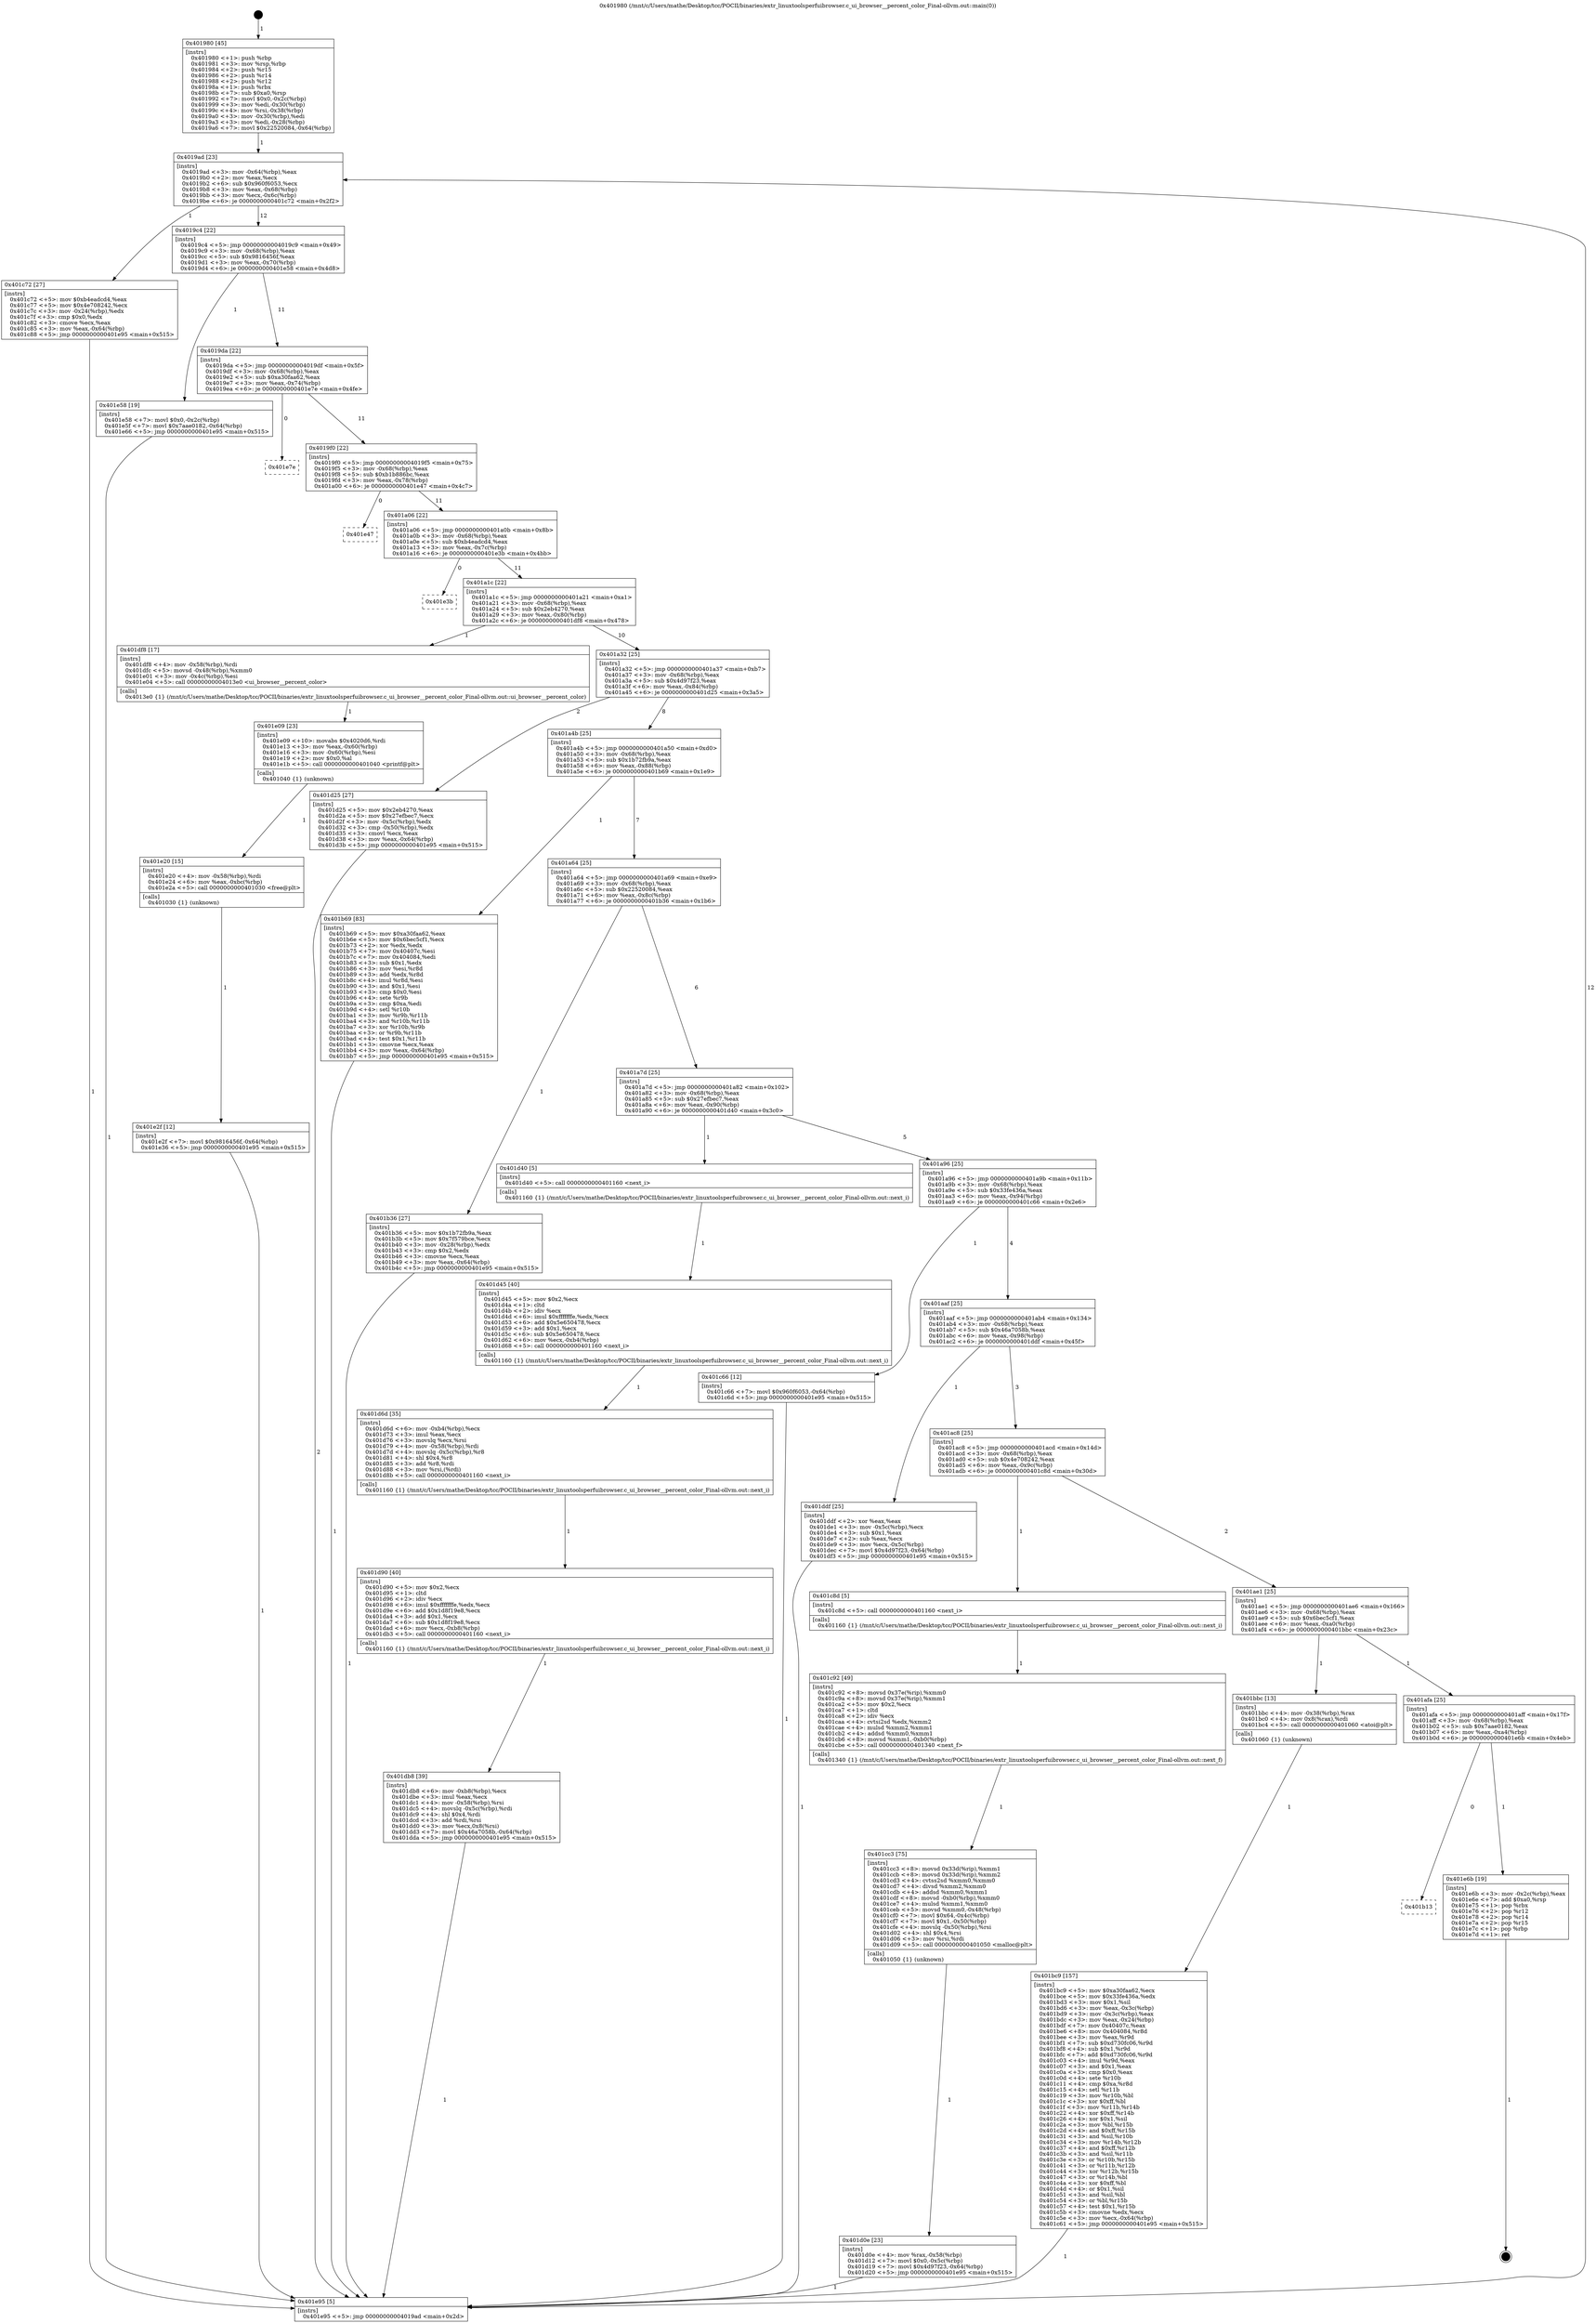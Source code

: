 digraph "0x401980" {
  label = "0x401980 (/mnt/c/Users/mathe/Desktop/tcc/POCII/binaries/extr_linuxtoolsperfuibrowser.c_ui_browser__percent_color_Final-ollvm.out::main(0))"
  labelloc = "t"
  node[shape=record]

  Entry [label="",width=0.3,height=0.3,shape=circle,fillcolor=black,style=filled]
  "0x4019ad" [label="{
     0x4019ad [23]\l
     | [instrs]\l
     &nbsp;&nbsp;0x4019ad \<+3\>: mov -0x64(%rbp),%eax\l
     &nbsp;&nbsp;0x4019b0 \<+2\>: mov %eax,%ecx\l
     &nbsp;&nbsp;0x4019b2 \<+6\>: sub $0x960f6053,%ecx\l
     &nbsp;&nbsp;0x4019b8 \<+3\>: mov %eax,-0x68(%rbp)\l
     &nbsp;&nbsp;0x4019bb \<+3\>: mov %ecx,-0x6c(%rbp)\l
     &nbsp;&nbsp;0x4019be \<+6\>: je 0000000000401c72 \<main+0x2f2\>\l
  }"]
  "0x401c72" [label="{
     0x401c72 [27]\l
     | [instrs]\l
     &nbsp;&nbsp;0x401c72 \<+5\>: mov $0xb4eadcd4,%eax\l
     &nbsp;&nbsp;0x401c77 \<+5\>: mov $0x4e708242,%ecx\l
     &nbsp;&nbsp;0x401c7c \<+3\>: mov -0x24(%rbp),%edx\l
     &nbsp;&nbsp;0x401c7f \<+3\>: cmp $0x0,%edx\l
     &nbsp;&nbsp;0x401c82 \<+3\>: cmove %ecx,%eax\l
     &nbsp;&nbsp;0x401c85 \<+3\>: mov %eax,-0x64(%rbp)\l
     &nbsp;&nbsp;0x401c88 \<+5\>: jmp 0000000000401e95 \<main+0x515\>\l
  }"]
  "0x4019c4" [label="{
     0x4019c4 [22]\l
     | [instrs]\l
     &nbsp;&nbsp;0x4019c4 \<+5\>: jmp 00000000004019c9 \<main+0x49\>\l
     &nbsp;&nbsp;0x4019c9 \<+3\>: mov -0x68(%rbp),%eax\l
     &nbsp;&nbsp;0x4019cc \<+5\>: sub $0x9816456f,%eax\l
     &nbsp;&nbsp;0x4019d1 \<+3\>: mov %eax,-0x70(%rbp)\l
     &nbsp;&nbsp;0x4019d4 \<+6\>: je 0000000000401e58 \<main+0x4d8\>\l
  }"]
  Exit [label="",width=0.3,height=0.3,shape=circle,fillcolor=black,style=filled,peripheries=2]
  "0x401e58" [label="{
     0x401e58 [19]\l
     | [instrs]\l
     &nbsp;&nbsp;0x401e58 \<+7\>: movl $0x0,-0x2c(%rbp)\l
     &nbsp;&nbsp;0x401e5f \<+7\>: movl $0x7aae0182,-0x64(%rbp)\l
     &nbsp;&nbsp;0x401e66 \<+5\>: jmp 0000000000401e95 \<main+0x515\>\l
  }"]
  "0x4019da" [label="{
     0x4019da [22]\l
     | [instrs]\l
     &nbsp;&nbsp;0x4019da \<+5\>: jmp 00000000004019df \<main+0x5f\>\l
     &nbsp;&nbsp;0x4019df \<+3\>: mov -0x68(%rbp),%eax\l
     &nbsp;&nbsp;0x4019e2 \<+5\>: sub $0xa30faa62,%eax\l
     &nbsp;&nbsp;0x4019e7 \<+3\>: mov %eax,-0x74(%rbp)\l
     &nbsp;&nbsp;0x4019ea \<+6\>: je 0000000000401e7e \<main+0x4fe\>\l
  }"]
  "0x401b13" [label="{
     0x401b13\l
  }", style=dashed]
  "0x401e7e" [label="{
     0x401e7e\l
  }", style=dashed]
  "0x4019f0" [label="{
     0x4019f0 [22]\l
     | [instrs]\l
     &nbsp;&nbsp;0x4019f0 \<+5\>: jmp 00000000004019f5 \<main+0x75\>\l
     &nbsp;&nbsp;0x4019f5 \<+3\>: mov -0x68(%rbp),%eax\l
     &nbsp;&nbsp;0x4019f8 \<+5\>: sub $0xb1b886bc,%eax\l
     &nbsp;&nbsp;0x4019fd \<+3\>: mov %eax,-0x78(%rbp)\l
     &nbsp;&nbsp;0x401a00 \<+6\>: je 0000000000401e47 \<main+0x4c7\>\l
  }"]
  "0x401e6b" [label="{
     0x401e6b [19]\l
     | [instrs]\l
     &nbsp;&nbsp;0x401e6b \<+3\>: mov -0x2c(%rbp),%eax\l
     &nbsp;&nbsp;0x401e6e \<+7\>: add $0xa0,%rsp\l
     &nbsp;&nbsp;0x401e75 \<+1\>: pop %rbx\l
     &nbsp;&nbsp;0x401e76 \<+2\>: pop %r12\l
     &nbsp;&nbsp;0x401e78 \<+2\>: pop %r14\l
     &nbsp;&nbsp;0x401e7a \<+2\>: pop %r15\l
     &nbsp;&nbsp;0x401e7c \<+1\>: pop %rbp\l
     &nbsp;&nbsp;0x401e7d \<+1\>: ret\l
  }"]
  "0x401e47" [label="{
     0x401e47\l
  }", style=dashed]
  "0x401a06" [label="{
     0x401a06 [22]\l
     | [instrs]\l
     &nbsp;&nbsp;0x401a06 \<+5\>: jmp 0000000000401a0b \<main+0x8b\>\l
     &nbsp;&nbsp;0x401a0b \<+3\>: mov -0x68(%rbp),%eax\l
     &nbsp;&nbsp;0x401a0e \<+5\>: sub $0xb4eadcd4,%eax\l
     &nbsp;&nbsp;0x401a13 \<+3\>: mov %eax,-0x7c(%rbp)\l
     &nbsp;&nbsp;0x401a16 \<+6\>: je 0000000000401e3b \<main+0x4bb\>\l
  }"]
  "0x401e2f" [label="{
     0x401e2f [12]\l
     | [instrs]\l
     &nbsp;&nbsp;0x401e2f \<+7\>: movl $0x9816456f,-0x64(%rbp)\l
     &nbsp;&nbsp;0x401e36 \<+5\>: jmp 0000000000401e95 \<main+0x515\>\l
  }"]
  "0x401e3b" [label="{
     0x401e3b\l
  }", style=dashed]
  "0x401a1c" [label="{
     0x401a1c [22]\l
     | [instrs]\l
     &nbsp;&nbsp;0x401a1c \<+5\>: jmp 0000000000401a21 \<main+0xa1\>\l
     &nbsp;&nbsp;0x401a21 \<+3\>: mov -0x68(%rbp),%eax\l
     &nbsp;&nbsp;0x401a24 \<+5\>: sub $0x2eb4270,%eax\l
     &nbsp;&nbsp;0x401a29 \<+3\>: mov %eax,-0x80(%rbp)\l
     &nbsp;&nbsp;0x401a2c \<+6\>: je 0000000000401df8 \<main+0x478\>\l
  }"]
  "0x401e20" [label="{
     0x401e20 [15]\l
     | [instrs]\l
     &nbsp;&nbsp;0x401e20 \<+4\>: mov -0x58(%rbp),%rdi\l
     &nbsp;&nbsp;0x401e24 \<+6\>: mov %eax,-0xbc(%rbp)\l
     &nbsp;&nbsp;0x401e2a \<+5\>: call 0000000000401030 \<free@plt\>\l
     | [calls]\l
     &nbsp;&nbsp;0x401030 \{1\} (unknown)\l
  }"]
  "0x401df8" [label="{
     0x401df8 [17]\l
     | [instrs]\l
     &nbsp;&nbsp;0x401df8 \<+4\>: mov -0x58(%rbp),%rdi\l
     &nbsp;&nbsp;0x401dfc \<+5\>: movsd -0x48(%rbp),%xmm0\l
     &nbsp;&nbsp;0x401e01 \<+3\>: mov -0x4c(%rbp),%esi\l
     &nbsp;&nbsp;0x401e04 \<+5\>: call 00000000004013e0 \<ui_browser__percent_color\>\l
     | [calls]\l
     &nbsp;&nbsp;0x4013e0 \{1\} (/mnt/c/Users/mathe/Desktop/tcc/POCII/binaries/extr_linuxtoolsperfuibrowser.c_ui_browser__percent_color_Final-ollvm.out::ui_browser__percent_color)\l
  }"]
  "0x401a32" [label="{
     0x401a32 [25]\l
     | [instrs]\l
     &nbsp;&nbsp;0x401a32 \<+5\>: jmp 0000000000401a37 \<main+0xb7\>\l
     &nbsp;&nbsp;0x401a37 \<+3\>: mov -0x68(%rbp),%eax\l
     &nbsp;&nbsp;0x401a3a \<+5\>: sub $0x4d97f23,%eax\l
     &nbsp;&nbsp;0x401a3f \<+6\>: mov %eax,-0x84(%rbp)\l
     &nbsp;&nbsp;0x401a45 \<+6\>: je 0000000000401d25 \<main+0x3a5\>\l
  }"]
  "0x401e09" [label="{
     0x401e09 [23]\l
     | [instrs]\l
     &nbsp;&nbsp;0x401e09 \<+10\>: movabs $0x4020d6,%rdi\l
     &nbsp;&nbsp;0x401e13 \<+3\>: mov %eax,-0x60(%rbp)\l
     &nbsp;&nbsp;0x401e16 \<+3\>: mov -0x60(%rbp),%esi\l
     &nbsp;&nbsp;0x401e19 \<+2\>: mov $0x0,%al\l
     &nbsp;&nbsp;0x401e1b \<+5\>: call 0000000000401040 \<printf@plt\>\l
     | [calls]\l
     &nbsp;&nbsp;0x401040 \{1\} (unknown)\l
  }"]
  "0x401d25" [label="{
     0x401d25 [27]\l
     | [instrs]\l
     &nbsp;&nbsp;0x401d25 \<+5\>: mov $0x2eb4270,%eax\l
     &nbsp;&nbsp;0x401d2a \<+5\>: mov $0x27efbec7,%ecx\l
     &nbsp;&nbsp;0x401d2f \<+3\>: mov -0x5c(%rbp),%edx\l
     &nbsp;&nbsp;0x401d32 \<+3\>: cmp -0x50(%rbp),%edx\l
     &nbsp;&nbsp;0x401d35 \<+3\>: cmovl %ecx,%eax\l
     &nbsp;&nbsp;0x401d38 \<+3\>: mov %eax,-0x64(%rbp)\l
     &nbsp;&nbsp;0x401d3b \<+5\>: jmp 0000000000401e95 \<main+0x515\>\l
  }"]
  "0x401a4b" [label="{
     0x401a4b [25]\l
     | [instrs]\l
     &nbsp;&nbsp;0x401a4b \<+5\>: jmp 0000000000401a50 \<main+0xd0\>\l
     &nbsp;&nbsp;0x401a50 \<+3\>: mov -0x68(%rbp),%eax\l
     &nbsp;&nbsp;0x401a53 \<+5\>: sub $0x1b72fb9a,%eax\l
     &nbsp;&nbsp;0x401a58 \<+6\>: mov %eax,-0x88(%rbp)\l
     &nbsp;&nbsp;0x401a5e \<+6\>: je 0000000000401b69 \<main+0x1e9\>\l
  }"]
  "0x401db8" [label="{
     0x401db8 [39]\l
     | [instrs]\l
     &nbsp;&nbsp;0x401db8 \<+6\>: mov -0xb8(%rbp),%ecx\l
     &nbsp;&nbsp;0x401dbe \<+3\>: imul %eax,%ecx\l
     &nbsp;&nbsp;0x401dc1 \<+4\>: mov -0x58(%rbp),%rsi\l
     &nbsp;&nbsp;0x401dc5 \<+4\>: movslq -0x5c(%rbp),%rdi\l
     &nbsp;&nbsp;0x401dc9 \<+4\>: shl $0x4,%rdi\l
     &nbsp;&nbsp;0x401dcd \<+3\>: add %rdi,%rsi\l
     &nbsp;&nbsp;0x401dd0 \<+3\>: mov %ecx,0x8(%rsi)\l
     &nbsp;&nbsp;0x401dd3 \<+7\>: movl $0x46a7058b,-0x64(%rbp)\l
     &nbsp;&nbsp;0x401dda \<+5\>: jmp 0000000000401e95 \<main+0x515\>\l
  }"]
  "0x401b69" [label="{
     0x401b69 [83]\l
     | [instrs]\l
     &nbsp;&nbsp;0x401b69 \<+5\>: mov $0xa30faa62,%eax\l
     &nbsp;&nbsp;0x401b6e \<+5\>: mov $0x6bec5cf1,%ecx\l
     &nbsp;&nbsp;0x401b73 \<+2\>: xor %edx,%edx\l
     &nbsp;&nbsp;0x401b75 \<+7\>: mov 0x40407c,%esi\l
     &nbsp;&nbsp;0x401b7c \<+7\>: mov 0x404084,%edi\l
     &nbsp;&nbsp;0x401b83 \<+3\>: sub $0x1,%edx\l
     &nbsp;&nbsp;0x401b86 \<+3\>: mov %esi,%r8d\l
     &nbsp;&nbsp;0x401b89 \<+3\>: add %edx,%r8d\l
     &nbsp;&nbsp;0x401b8c \<+4\>: imul %r8d,%esi\l
     &nbsp;&nbsp;0x401b90 \<+3\>: and $0x1,%esi\l
     &nbsp;&nbsp;0x401b93 \<+3\>: cmp $0x0,%esi\l
     &nbsp;&nbsp;0x401b96 \<+4\>: sete %r9b\l
     &nbsp;&nbsp;0x401b9a \<+3\>: cmp $0xa,%edi\l
     &nbsp;&nbsp;0x401b9d \<+4\>: setl %r10b\l
     &nbsp;&nbsp;0x401ba1 \<+3\>: mov %r9b,%r11b\l
     &nbsp;&nbsp;0x401ba4 \<+3\>: and %r10b,%r11b\l
     &nbsp;&nbsp;0x401ba7 \<+3\>: xor %r10b,%r9b\l
     &nbsp;&nbsp;0x401baa \<+3\>: or %r9b,%r11b\l
     &nbsp;&nbsp;0x401bad \<+4\>: test $0x1,%r11b\l
     &nbsp;&nbsp;0x401bb1 \<+3\>: cmovne %ecx,%eax\l
     &nbsp;&nbsp;0x401bb4 \<+3\>: mov %eax,-0x64(%rbp)\l
     &nbsp;&nbsp;0x401bb7 \<+5\>: jmp 0000000000401e95 \<main+0x515\>\l
  }"]
  "0x401a64" [label="{
     0x401a64 [25]\l
     | [instrs]\l
     &nbsp;&nbsp;0x401a64 \<+5\>: jmp 0000000000401a69 \<main+0xe9\>\l
     &nbsp;&nbsp;0x401a69 \<+3\>: mov -0x68(%rbp),%eax\l
     &nbsp;&nbsp;0x401a6c \<+5\>: sub $0x22520084,%eax\l
     &nbsp;&nbsp;0x401a71 \<+6\>: mov %eax,-0x8c(%rbp)\l
     &nbsp;&nbsp;0x401a77 \<+6\>: je 0000000000401b36 \<main+0x1b6\>\l
  }"]
  "0x401d90" [label="{
     0x401d90 [40]\l
     | [instrs]\l
     &nbsp;&nbsp;0x401d90 \<+5\>: mov $0x2,%ecx\l
     &nbsp;&nbsp;0x401d95 \<+1\>: cltd\l
     &nbsp;&nbsp;0x401d96 \<+2\>: idiv %ecx\l
     &nbsp;&nbsp;0x401d98 \<+6\>: imul $0xfffffffe,%edx,%ecx\l
     &nbsp;&nbsp;0x401d9e \<+6\>: add $0x1d8f19e8,%ecx\l
     &nbsp;&nbsp;0x401da4 \<+3\>: add $0x1,%ecx\l
     &nbsp;&nbsp;0x401da7 \<+6\>: sub $0x1d8f19e8,%ecx\l
     &nbsp;&nbsp;0x401dad \<+6\>: mov %ecx,-0xb8(%rbp)\l
     &nbsp;&nbsp;0x401db3 \<+5\>: call 0000000000401160 \<next_i\>\l
     | [calls]\l
     &nbsp;&nbsp;0x401160 \{1\} (/mnt/c/Users/mathe/Desktop/tcc/POCII/binaries/extr_linuxtoolsperfuibrowser.c_ui_browser__percent_color_Final-ollvm.out::next_i)\l
  }"]
  "0x401b36" [label="{
     0x401b36 [27]\l
     | [instrs]\l
     &nbsp;&nbsp;0x401b36 \<+5\>: mov $0x1b72fb9a,%eax\l
     &nbsp;&nbsp;0x401b3b \<+5\>: mov $0x7f579bce,%ecx\l
     &nbsp;&nbsp;0x401b40 \<+3\>: mov -0x28(%rbp),%edx\l
     &nbsp;&nbsp;0x401b43 \<+3\>: cmp $0x2,%edx\l
     &nbsp;&nbsp;0x401b46 \<+3\>: cmovne %ecx,%eax\l
     &nbsp;&nbsp;0x401b49 \<+3\>: mov %eax,-0x64(%rbp)\l
     &nbsp;&nbsp;0x401b4c \<+5\>: jmp 0000000000401e95 \<main+0x515\>\l
  }"]
  "0x401a7d" [label="{
     0x401a7d [25]\l
     | [instrs]\l
     &nbsp;&nbsp;0x401a7d \<+5\>: jmp 0000000000401a82 \<main+0x102\>\l
     &nbsp;&nbsp;0x401a82 \<+3\>: mov -0x68(%rbp),%eax\l
     &nbsp;&nbsp;0x401a85 \<+5\>: sub $0x27efbec7,%eax\l
     &nbsp;&nbsp;0x401a8a \<+6\>: mov %eax,-0x90(%rbp)\l
     &nbsp;&nbsp;0x401a90 \<+6\>: je 0000000000401d40 \<main+0x3c0\>\l
  }"]
  "0x401e95" [label="{
     0x401e95 [5]\l
     | [instrs]\l
     &nbsp;&nbsp;0x401e95 \<+5\>: jmp 00000000004019ad \<main+0x2d\>\l
  }"]
  "0x401980" [label="{
     0x401980 [45]\l
     | [instrs]\l
     &nbsp;&nbsp;0x401980 \<+1\>: push %rbp\l
     &nbsp;&nbsp;0x401981 \<+3\>: mov %rsp,%rbp\l
     &nbsp;&nbsp;0x401984 \<+2\>: push %r15\l
     &nbsp;&nbsp;0x401986 \<+2\>: push %r14\l
     &nbsp;&nbsp;0x401988 \<+2\>: push %r12\l
     &nbsp;&nbsp;0x40198a \<+1\>: push %rbx\l
     &nbsp;&nbsp;0x40198b \<+7\>: sub $0xa0,%rsp\l
     &nbsp;&nbsp;0x401992 \<+7\>: movl $0x0,-0x2c(%rbp)\l
     &nbsp;&nbsp;0x401999 \<+3\>: mov %edi,-0x30(%rbp)\l
     &nbsp;&nbsp;0x40199c \<+4\>: mov %rsi,-0x38(%rbp)\l
     &nbsp;&nbsp;0x4019a0 \<+3\>: mov -0x30(%rbp),%edi\l
     &nbsp;&nbsp;0x4019a3 \<+3\>: mov %edi,-0x28(%rbp)\l
     &nbsp;&nbsp;0x4019a6 \<+7\>: movl $0x22520084,-0x64(%rbp)\l
  }"]
  "0x401d6d" [label="{
     0x401d6d [35]\l
     | [instrs]\l
     &nbsp;&nbsp;0x401d6d \<+6\>: mov -0xb4(%rbp),%ecx\l
     &nbsp;&nbsp;0x401d73 \<+3\>: imul %eax,%ecx\l
     &nbsp;&nbsp;0x401d76 \<+3\>: movslq %ecx,%rsi\l
     &nbsp;&nbsp;0x401d79 \<+4\>: mov -0x58(%rbp),%rdi\l
     &nbsp;&nbsp;0x401d7d \<+4\>: movslq -0x5c(%rbp),%r8\l
     &nbsp;&nbsp;0x401d81 \<+4\>: shl $0x4,%r8\l
     &nbsp;&nbsp;0x401d85 \<+3\>: add %r8,%rdi\l
     &nbsp;&nbsp;0x401d88 \<+3\>: mov %rsi,(%rdi)\l
     &nbsp;&nbsp;0x401d8b \<+5\>: call 0000000000401160 \<next_i\>\l
     | [calls]\l
     &nbsp;&nbsp;0x401160 \{1\} (/mnt/c/Users/mathe/Desktop/tcc/POCII/binaries/extr_linuxtoolsperfuibrowser.c_ui_browser__percent_color_Final-ollvm.out::next_i)\l
  }"]
  "0x401d40" [label="{
     0x401d40 [5]\l
     | [instrs]\l
     &nbsp;&nbsp;0x401d40 \<+5\>: call 0000000000401160 \<next_i\>\l
     | [calls]\l
     &nbsp;&nbsp;0x401160 \{1\} (/mnt/c/Users/mathe/Desktop/tcc/POCII/binaries/extr_linuxtoolsperfuibrowser.c_ui_browser__percent_color_Final-ollvm.out::next_i)\l
  }"]
  "0x401a96" [label="{
     0x401a96 [25]\l
     | [instrs]\l
     &nbsp;&nbsp;0x401a96 \<+5\>: jmp 0000000000401a9b \<main+0x11b\>\l
     &nbsp;&nbsp;0x401a9b \<+3\>: mov -0x68(%rbp),%eax\l
     &nbsp;&nbsp;0x401a9e \<+5\>: sub $0x33fe436a,%eax\l
     &nbsp;&nbsp;0x401aa3 \<+6\>: mov %eax,-0x94(%rbp)\l
     &nbsp;&nbsp;0x401aa9 \<+6\>: je 0000000000401c66 \<main+0x2e6\>\l
  }"]
  "0x401d45" [label="{
     0x401d45 [40]\l
     | [instrs]\l
     &nbsp;&nbsp;0x401d45 \<+5\>: mov $0x2,%ecx\l
     &nbsp;&nbsp;0x401d4a \<+1\>: cltd\l
     &nbsp;&nbsp;0x401d4b \<+2\>: idiv %ecx\l
     &nbsp;&nbsp;0x401d4d \<+6\>: imul $0xfffffffe,%edx,%ecx\l
     &nbsp;&nbsp;0x401d53 \<+6\>: add $0x5e650478,%ecx\l
     &nbsp;&nbsp;0x401d59 \<+3\>: add $0x1,%ecx\l
     &nbsp;&nbsp;0x401d5c \<+6\>: sub $0x5e650478,%ecx\l
     &nbsp;&nbsp;0x401d62 \<+6\>: mov %ecx,-0xb4(%rbp)\l
     &nbsp;&nbsp;0x401d68 \<+5\>: call 0000000000401160 \<next_i\>\l
     | [calls]\l
     &nbsp;&nbsp;0x401160 \{1\} (/mnt/c/Users/mathe/Desktop/tcc/POCII/binaries/extr_linuxtoolsperfuibrowser.c_ui_browser__percent_color_Final-ollvm.out::next_i)\l
  }"]
  "0x401c66" [label="{
     0x401c66 [12]\l
     | [instrs]\l
     &nbsp;&nbsp;0x401c66 \<+7\>: movl $0x960f6053,-0x64(%rbp)\l
     &nbsp;&nbsp;0x401c6d \<+5\>: jmp 0000000000401e95 \<main+0x515\>\l
  }"]
  "0x401aaf" [label="{
     0x401aaf [25]\l
     | [instrs]\l
     &nbsp;&nbsp;0x401aaf \<+5\>: jmp 0000000000401ab4 \<main+0x134\>\l
     &nbsp;&nbsp;0x401ab4 \<+3\>: mov -0x68(%rbp),%eax\l
     &nbsp;&nbsp;0x401ab7 \<+5\>: sub $0x46a7058b,%eax\l
     &nbsp;&nbsp;0x401abc \<+6\>: mov %eax,-0x98(%rbp)\l
     &nbsp;&nbsp;0x401ac2 \<+6\>: je 0000000000401ddf \<main+0x45f\>\l
  }"]
  "0x401d0e" [label="{
     0x401d0e [23]\l
     | [instrs]\l
     &nbsp;&nbsp;0x401d0e \<+4\>: mov %rax,-0x58(%rbp)\l
     &nbsp;&nbsp;0x401d12 \<+7\>: movl $0x0,-0x5c(%rbp)\l
     &nbsp;&nbsp;0x401d19 \<+7\>: movl $0x4d97f23,-0x64(%rbp)\l
     &nbsp;&nbsp;0x401d20 \<+5\>: jmp 0000000000401e95 \<main+0x515\>\l
  }"]
  "0x401ddf" [label="{
     0x401ddf [25]\l
     | [instrs]\l
     &nbsp;&nbsp;0x401ddf \<+2\>: xor %eax,%eax\l
     &nbsp;&nbsp;0x401de1 \<+3\>: mov -0x5c(%rbp),%ecx\l
     &nbsp;&nbsp;0x401de4 \<+3\>: sub $0x1,%eax\l
     &nbsp;&nbsp;0x401de7 \<+2\>: sub %eax,%ecx\l
     &nbsp;&nbsp;0x401de9 \<+3\>: mov %ecx,-0x5c(%rbp)\l
     &nbsp;&nbsp;0x401dec \<+7\>: movl $0x4d97f23,-0x64(%rbp)\l
     &nbsp;&nbsp;0x401df3 \<+5\>: jmp 0000000000401e95 \<main+0x515\>\l
  }"]
  "0x401ac8" [label="{
     0x401ac8 [25]\l
     | [instrs]\l
     &nbsp;&nbsp;0x401ac8 \<+5\>: jmp 0000000000401acd \<main+0x14d\>\l
     &nbsp;&nbsp;0x401acd \<+3\>: mov -0x68(%rbp),%eax\l
     &nbsp;&nbsp;0x401ad0 \<+5\>: sub $0x4e708242,%eax\l
     &nbsp;&nbsp;0x401ad5 \<+6\>: mov %eax,-0x9c(%rbp)\l
     &nbsp;&nbsp;0x401adb \<+6\>: je 0000000000401c8d \<main+0x30d\>\l
  }"]
  "0x401cc3" [label="{
     0x401cc3 [75]\l
     | [instrs]\l
     &nbsp;&nbsp;0x401cc3 \<+8\>: movsd 0x33d(%rip),%xmm1\l
     &nbsp;&nbsp;0x401ccb \<+8\>: movsd 0x33d(%rip),%xmm2\l
     &nbsp;&nbsp;0x401cd3 \<+4\>: cvtss2sd %xmm0,%xmm0\l
     &nbsp;&nbsp;0x401cd7 \<+4\>: divsd %xmm2,%xmm0\l
     &nbsp;&nbsp;0x401cdb \<+4\>: addsd %xmm0,%xmm1\l
     &nbsp;&nbsp;0x401cdf \<+8\>: movsd -0xb0(%rbp),%xmm0\l
     &nbsp;&nbsp;0x401ce7 \<+4\>: mulsd %xmm1,%xmm0\l
     &nbsp;&nbsp;0x401ceb \<+5\>: movsd %xmm0,-0x48(%rbp)\l
     &nbsp;&nbsp;0x401cf0 \<+7\>: movl $0x64,-0x4c(%rbp)\l
     &nbsp;&nbsp;0x401cf7 \<+7\>: movl $0x1,-0x50(%rbp)\l
     &nbsp;&nbsp;0x401cfe \<+4\>: movslq -0x50(%rbp),%rsi\l
     &nbsp;&nbsp;0x401d02 \<+4\>: shl $0x4,%rsi\l
     &nbsp;&nbsp;0x401d06 \<+3\>: mov %rsi,%rdi\l
     &nbsp;&nbsp;0x401d09 \<+5\>: call 0000000000401050 \<malloc@plt\>\l
     | [calls]\l
     &nbsp;&nbsp;0x401050 \{1\} (unknown)\l
  }"]
  "0x401c8d" [label="{
     0x401c8d [5]\l
     | [instrs]\l
     &nbsp;&nbsp;0x401c8d \<+5\>: call 0000000000401160 \<next_i\>\l
     | [calls]\l
     &nbsp;&nbsp;0x401160 \{1\} (/mnt/c/Users/mathe/Desktop/tcc/POCII/binaries/extr_linuxtoolsperfuibrowser.c_ui_browser__percent_color_Final-ollvm.out::next_i)\l
  }"]
  "0x401ae1" [label="{
     0x401ae1 [25]\l
     | [instrs]\l
     &nbsp;&nbsp;0x401ae1 \<+5\>: jmp 0000000000401ae6 \<main+0x166\>\l
     &nbsp;&nbsp;0x401ae6 \<+3\>: mov -0x68(%rbp),%eax\l
     &nbsp;&nbsp;0x401ae9 \<+5\>: sub $0x6bec5cf1,%eax\l
     &nbsp;&nbsp;0x401aee \<+6\>: mov %eax,-0xa0(%rbp)\l
     &nbsp;&nbsp;0x401af4 \<+6\>: je 0000000000401bbc \<main+0x23c\>\l
  }"]
  "0x401c92" [label="{
     0x401c92 [49]\l
     | [instrs]\l
     &nbsp;&nbsp;0x401c92 \<+8\>: movsd 0x37e(%rip),%xmm0\l
     &nbsp;&nbsp;0x401c9a \<+8\>: movsd 0x37e(%rip),%xmm1\l
     &nbsp;&nbsp;0x401ca2 \<+5\>: mov $0x2,%ecx\l
     &nbsp;&nbsp;0x401ca7 \<+1\>: cltd\l
     &nbsp;&nbsp;0x401ca8 \<+2\>: idiv %ecx\l
     &nbsp;&nbsp;0x401caa \<+4\>: cvtsi2sd %edx,%xmm2\l
     &nbsp;&nbsp;0x401cae \<+4\>: mulsd %xmm2,%xmm1\l
     &nbsp;&nbsp;0x401cb2 \<+4\>: addsd %xmm0,%xmm1\l
     &nbsp;&nbsp;0x401cb6 \<+8\>: movsd %xmm1,-0xb0(%rbp)\l
     &nbsp;&nbsp;0x401cbe \<+5\>: call 0000000000401340 \<next_f\>\l
     | [calls]\l
     &nbsp;&nbsp;0x401340 \{1\} (/mnt/c/Users/mathe/Desktop/tcc/POCII/binaries/extr_linuxtoolsperfuibrowser.c_ui_browser__percent_color_Final-ollvm.out::next_f)\l
  }"]
  "0x401bbc" [label="{
     0x401bbc [13]\l
     | [instrs]\l
     &nbsp;&nbsp;0x401bbc \<+4\>: mov -0x38(%rbp),%rax\l
     &nbsp;&nbsp;0x401bc0 \<+4\>: mov 0x8(%rax),%rdi\l
     &nbsp;&nbsp;0x401bc4 \<+5\>: call 0000000000401060 \<atoi@plt\>\l
     | [calls]\l
     &nbsp;&nbsp;0x401060 \{1\} (unknown)\l
  }"]
  "0x401afa" [label="{
     0x401afa [25]\l
     | [instrs]\l
     &nbsp;&nbsp;0x401afa \<+5\>: jmp 0000000000401aff \<main+0x17f\>\l
     &nbsp;&nbsp;0x401aff \<+3\>: mov -0x68(%rbp),%eax\l
     &nbsp;&nbsp;0x401b02 \<+5\>: sub $0x7aae0182,%eax\l
     &nbsp;&nbsp;0x401b07 \<+6\>: mov %eax,-0xa4(%rbp)\l
     &nbsp;&nbsp;0x401b0d \<+6\>: je 0000000000401e6b \<main+0x4eb\>\l
  }"]
  "0x401bc9" [label="{
     0x401bc9 [157]\l
     | [instrs]\l
     &nbsp;&nbsp;0x401bc9 \<+5\>: mov $0xa30faa62,%ecx\l
     &nbsp;&nbsp;0x401bce \<+5\>: mov $0x33fe436a,%edx\l
     &nbsp;&nbsp;0x401bd3 \<+3\>: mov $0x1,%sil\l
     &nbsp;&nbsp;0x401bd6 \<+3\>: mov %eax,-0x3c(%rbp)\l
     &nbsp;&nbsp;0x401bd9 \<+3\>: mov -0x3c(%rbp),%eax\l
     &nbsp;&nbsp;0x401bdc \<+3\>: mov %eax,-0x24(%rbp)\l
     &nbsp;&nbsp;0x401bdf \<+7\>: mov 0x40407c,%eax\l
     &nbsp;&nbsp;0x401be6 \<+8\>: mov 0x404084,%r8d\l
     &nbsp;&nbsp;0x401bee \<+3\>: mov %eax,%r9d\l
     &nbsp;&nbsp;0x401bf1 \<+7\>: sub $0xd730fc06,%r9d\l
     &nbsp;&nbsp;0x401bf8 \<+4\>: sub $0x1,%r9d\l
     &nbsp;&nbsp;0x401bfc \<+7\>: add $0xd730fc06,%r9d\l
     &nbsp;&nbsp;0x401c03 \<+4\>: imul %r9d,%eax\l
     &nbsp;&nbsp;0x401c07 \<+3\>: and $0x1,%eax\l
     &nbsp;&nbsp;0x401c0a \<+3\>: cmp $0x0,%eax\l
     &nbsp;&nbsp;0x401c0d \<+4\>: sete %r10b\l
     &nbsp;&nbsp;0x401c11 \<+4\>: cmp $0xa,%r8d\l
     &nbsp;&nbsp;0x401c15 \<+4\>: setl %r11b\l
     &nbsp;&nbsp;0x401c19 \<+3\>: mov %r10b,%bl\l
     &nbsp;&nbsp;0x401c1c \<+3\>: xor $0xff,%bl\l
     &nbsp;&nbsp;0x401c1f \<+3\>: mov %r11b,%r14b\l
     &nbsp;&nbsp;0x401c22 \<+4\>: xor $0xff,%r14b\l
     &nbsp;&nbsp;0x401c26 \<+4\>: xor $0x1,%sil\l
     &nbsp;&nbsp;0x401c2a \<+3\>: mov %bl,%r15b\l
     &nbsp;&nbsp;0x401c2d \<+4\>: and $0xff,%r15b\l
     &nbsp;&nbsp;0x401c31 \<+3\>: and %sil,%r10b\l
     &nbsp;&nbsp;0x401c34 \<+3\>: mov %r14b,%r12b\l
     &nbsp;&nbsp;0x401c37 \<+4\>: and $0xff,%r12b\l
     &nbsp;&nbsp;0x401c3b \<+3\>: and %sil,%r11b\l
     &nbsp;&nbsp;0x401c3e \<+3\>: or %r10b,%r15b\l
     &nbsp;&nbsp;0x401c41 \<+3\>: or %r11b,%r12b\l
     &nbsp;&nbsp;0x401c44 \<+3\>: xor %r12b,%r15b\l
     &nbsp;&nbsp;0x401c47 \<+3\>: or %r14b,%bl\l
     &nbsp;&nbsp;0x401c4a \<+3\>: xor $0xff,%bl\l
     &nbsp;&nbsp;0x401c4d \<+4\>: or $0x1,%sil\l
     &nbsp;&nbsp;0x401c51 \<+3\>: and %sil,%bl\l
     &nbsp;&nbsp;0x401c54 \<+3\>: or %bl,%r15b\l
     &nbsp;&nbsp;0x401c57 \<+4\>: test $0x1,%r15b\l
     &nbsp;&nbsp;0x401c5b \<+3\>: cmovne %edx,%ecx\l
     &nbsp;&nbsp;0x401c5e \<+3\>: mov %ecx,-0x64(%rbp)\l
     &nbsp;&nbsp;0x401c61 \<+5\>: jmp 0000000000401e95 \<main+0x515\>\l
  }"]
  Entry -> "0x401980" [label=" 1"]
  "0x4019ad" -> "0x401c72" [label=" 1"]
  "0x4019ad" -> "0x4019c4" [label=" 12"]
  "0x401e6b" -> Exit [label=" 1"]
  "0x4019c4" -> "0x401e58" [label=" 1"]
  "0x4019c4" -> "0x4019da" [label=" 11"]
  "0x401afa" -> "0x401b13" [label=" 0"]
  "0x4019da" -> "0x401e7e" [label=" 0"]
  "0x4019da" -> "0x4019f0" [label=" 11"]
  "0x401afa" -> "0x401e6b" [label=" 1"]
  "0x4019f0" -> "0x401e47" [label=" 0"]
  "0x4019f0" -> "0x401a06" [label=" 11"]
  "0x401e58" -> "0x401e95" [label=" 1"]
  "0x401a06" -> "0x401e3b" [label=" 0"]
  "0x401a06" -> "0x401a1c" [label=" 11"]
  "0x401e2f" -> "0x401e95" [label=" 1"]
  "0x401a1c" -> "0x401df8" [label=" 1"]
  "0x401a1c" -> "0x401a32" [label=" 10"]
  "0x401e20" -> "0x401e2f" [label=" 1"]
  "0x401a32" -> "0x401d25" [label=" 2"]
  "0x401a32" -> "0x401a4b" [label=" 8"]
  "0x401e09" -> "0x401e20" [label=" 1"]
  "0x401a4b" -> "0x401b69" [label=" 1"]
  "0x401a4b" -> "0x401a64" [label=" 7"]
  "0x401df8" -> "0x401e09" [label=" 1"]
  "0x401a64" -> "0x401b36" [label=" 1"]
  "0x401a64" -> "0x401a7d" [label=" 6"]
  "0x401b36" -> "0x401e95" [label=" 1"]
  "0x401980" -> "0x4019ad" [label=" 1"]
  "0x401e95" -> "0x4019ad" [label=" 12"]
  "0x401b69" -> "0x401e95" [label=" 1"]
  "0x401ddf" -> "0x401e95" [label=" 1"]
  "0x401a7d" -> "0x401d40" [label=" 1"]
  "0x401a7d" -> "0x401a96" [label=" 5"]
  "0x401db8" -> "0x401e95" [label=" 1"]
  "0x401a96" -> "0x401c66" [label=" 1"]
  "0x401a96" -> "0x401aaf" [label=" 4"]
  "0x401d90" -> "0x401db8" [label=" 1"]
  "0x401aaf" -> "0x401ddf" [label=" 1"]
  "0x401aaf" -> "0x401ac8" [label=" 3"]
  "0x401d6d" -> "0x401d90" [label=" 1"]
  "0x401ac8" -> "0x401c8d" [label=" 1"]
  "0x401ac8" -> "0x401ae1" [label=" 2"]
  "0x401d45" -> "0x401d6d" [label=" 1"]
  "0x401ae1" -> "0x401bbc" [label=" 1"]
  "0x401ae1" -> "0x401afa" [label=" 1"]
  "0x401bbc" -> "0x401bc9" [label=" 1"]
  "0x401bc9" -> "0x401e95" [label=" 1"]
  "0x401c66" -> "0x401e95" [label=" 1"]
  "0x401c72" -> "0x401e95" [label=" 1"]
  "0x401c8d" -> "0x401c92" [label=" 1"]
  "0x401c92" -> "0x401cc3" [label=" 1"]
  "0x401cc3" -> "0x401d0e" [label=" 1"]
  "0x401d0e" -> "0x401e95" [label=" 1"]
  "0x401d25" -> "0x401e95" [label=" 2"]
  "0x401d40" -> "0x401d45" [label=" 1"]
}
